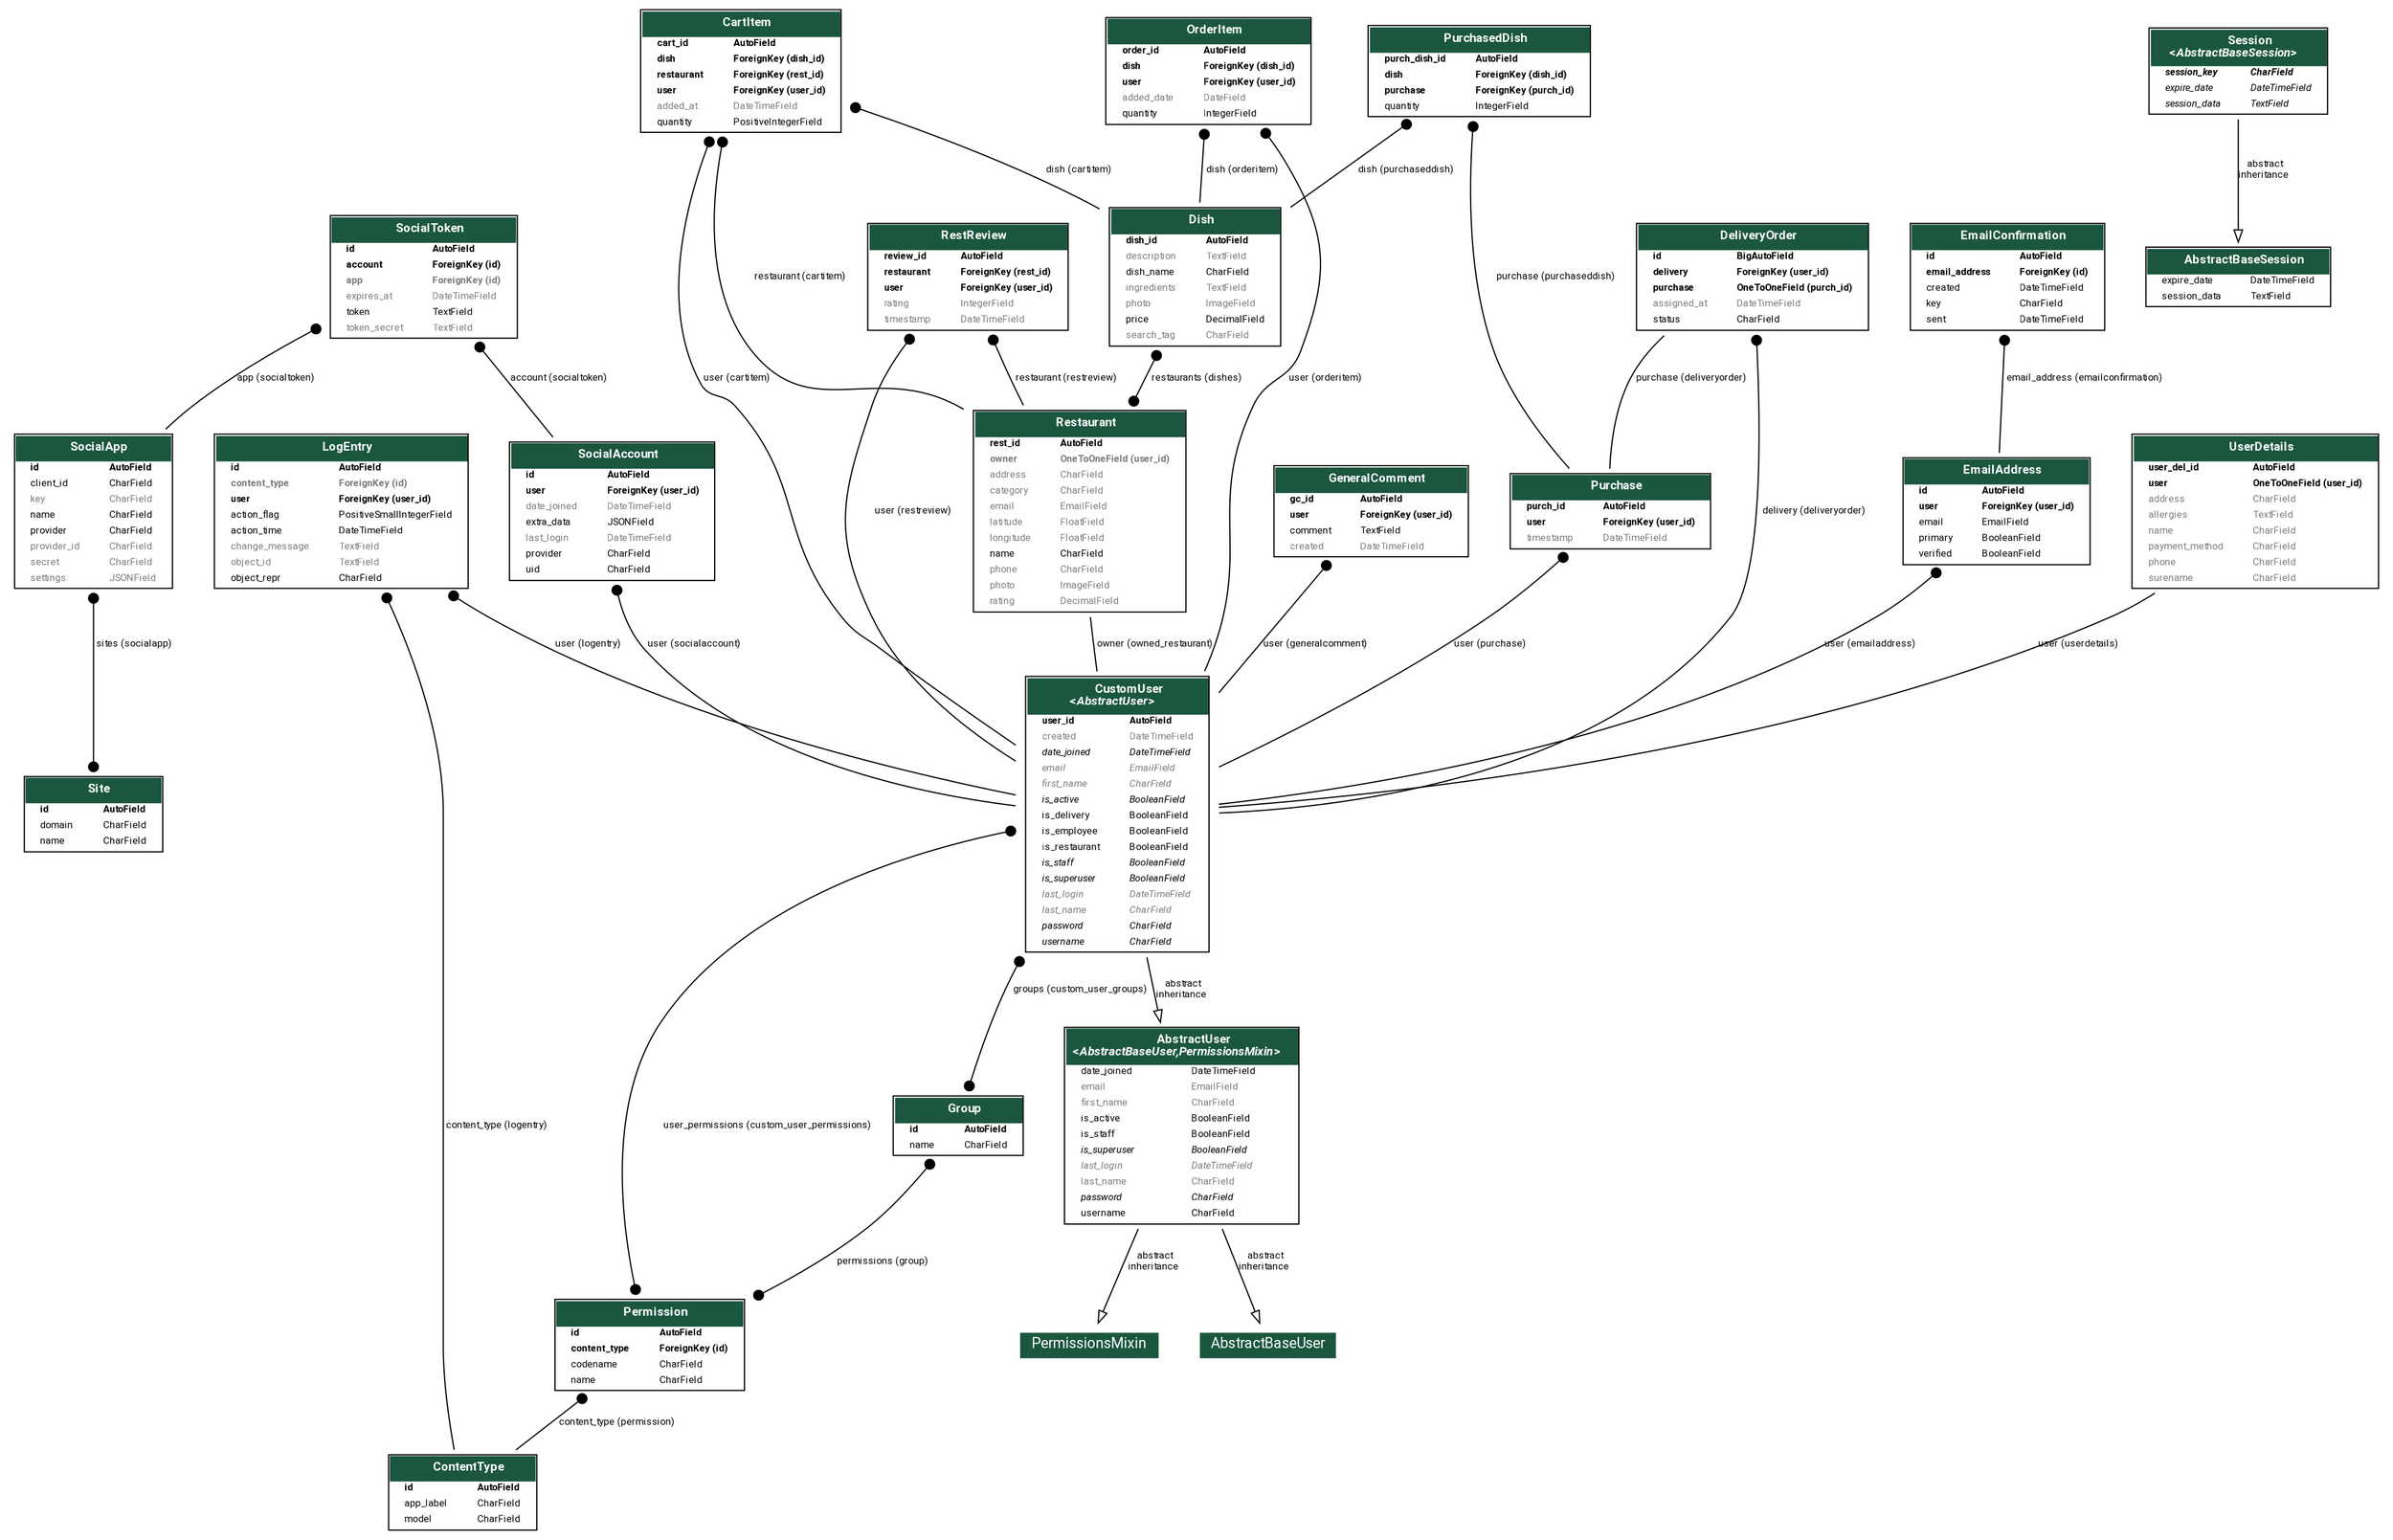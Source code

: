 digraph model_graph {
  // Dotfile by Django-Extensions graph_models
  // Created: 2025-04-13 02:21
  // Cli Options: -a -o final_erd.dot

  fontname = "Roboto"
  fontsize = 8
  splines  = true
  rankdir = "TB"

  node [
    fontname = "Roboto"
    fontsize = 8
    shape = "plaintext"
  ]

  edge [
    fontname = "Roboto"
    fontsize = 8
  ]

  // Labels


  allauth_account_models_EmailAddress [label=<
    <TABLE BGCOLOR="white" BORDER="1" CELLBORDER="0" CELLSPACING="0">
    <TR><TD COLSPAN="2" CELLPADDING="5" ALIGN="CENTER" BGCOLOR="#1b563f">
    <FONT FACE="Roboto" COLOR="white" POINT-SIZE="10"><B>
    EmailAddress
    </B></FONT></TD></TR>
  
  
    <TR><TD ALIGN="LEFT" BORDER="0">
    <FONT FACE="Roboto"><B>id</B></FONT>
    </TD><TD ALIGN="LEFT">
    <FONT FACE="Roboto"><B>AutoField</B></FONT>
    </TD></TR>
  
  
  
    <TR><TD ALIGN="LEFT" BORDER="0">
    <FONT FACE="Roboto"><B>user</B></FONT>
    </TD><TD ALIGN="LEFT">
    <FONT FACE="Roboto"><B>ForeignKey (user_id)</B></FONT>
    </TD></TR>
  
  
  
    <TR><TD ALIGN="LEFT" BORDER="0">
    <FONT FACE="Roboto">email</FONT>
    </TD><TD ALIGN="LEFT">
    <FONT FACE="Roboto">EmailField</FONT>
    </TD></TR>
  
  
  
    <TR><TD ALIGN="LEFT" BORDER="0">
    <FONT FACE="Roboto">primary</FONT>
    </TD><TD ALIGN="LEFT">
    <FONT FACE="Roboto">BooleanField</FONT>
    </TD></TR>
  
  
  
    <TR><TD ALIGN="LEFT" BORDER="0">
    <FONT FACE="Roboto">verified</FONT>
    </TD><TD ALIGN="LEFT">
    <FONT FACE="Roboto">BooleanField</FONT>
    </TD></TR>
  
  
    </TABLE>
    >]

  allauth_account_models_EmailConfirmation [label=<
    <TABLE BGCOLOR="white" BORDER="1" CELLBORDER="0" CELLSPACING="0">
    <TR><TD COLSPAN="2" CELLPADDING="5" ALIGN="CENTER" BGCOLOR="#1b563f">
    <FONT FACE="Roboto" COLOR="white" POINT-SIZE="10"><B>
    EmailConfirmation
    </B></FONT></TD></TR>
  
  
    <TR><TD ALIGN="LEFT" BORDER="0">
    <FONT FACE="Roboto"><B>id</B></FONT>
    </TD><TD ALIGN="LEFT">
    <FONT FACE="Roboto"><B>AutoField</B></FONT>
    </TD></TR>
  
  
  
    <TR><TD ALIGN="LEFT" BORDER="0">
    <FONT FACE="Roboto"><B>email_address</B></FONT>
    </TD><TD ALIGN="LEFT">
    <FONT FACE="Roboto"><B>ForeignKey (id)</B></FONT>
    </TD></TR>
  
  
  
    <TR><TD ALIGN="LEFT" BORDER="0">
    <FONT FACE="Roboto">created</FONT>
    </TD><TD ALIGN="LEFT">
    <FONT FACE="Roboto">DateTimeField</FONT>
    </TD></TR>
  
  
  
    <TR><TD ALIGN="LEFT" BORDER="0">
    <FONT FACE="Roboto">key</FONT>
    </TD><TD ALIGN="LEFT">
    <FONT FACE="Roboto">CharField</FONT>
    </TD></TR>
  
  
  
    <TR><TD ALIGN="LEFT" BORDER="0">
    <FONT FACE="Roboto">sent</FONT>
    </TD><TD ALIGN="LEFT">
    <FONT FACE="Roboto">DateTimeField</FONT>
    </TD></TR>
  
  
    </TABLE>
    >]




  allauth_socialaccount_models_SocialApp [label=<
    <TABLE BGCOLOR="white" BORDER="1" CELLBORDER="0" CELLSPACING="0">
    <TR><TD COLSPAN="2" CELLPADDING="5" ALIGN="CENTER" BGCOLOR="#1b563f">
    <FONT FACE="Roboto" COLOR="white" POINT-SIZE="10"><B>
    SocialApp
    </B></FONT></TD></TR>
  
  
    <TR><TD ALIGN="LEFT" BORDER="0">
    <FONT FACE="Roboto"><B>id</B></FONT>
    </TD><TD ALIGN="LEFT">
    <FONT FACE="Roboto"><B>AutoField</B></FONT>
    </TD></TR>
  
  
  
    <TR><TD ALIGN="LEFT" BORDER="0">
    <FONT FACE="Roboto">client_id</FONT>
    </TD><TD ALIGN="LEFT">
    <FONT FACE="Roboto">CharField</FONT>
    </TD></TR>
  
  
  
    <TR><TD ALIGN="LEFT" BORDER="0">
    <FONT COLOR="#7B7B7B" FACE="Roboto">key</FONT>
    </TD><TD ALIGN="LEFT">
    <FONT COLOR="#7B7B7B" FACE="Roboto">CharField</FONT>
    </TD></TR>
  
  
  
    <TR><TD ALIGN="LEFT" BORDER="0">
    <FONT FACE="Roboto">name</FONT>
    </TD><TD ALIGN="LEFT">
    <FONT FACE="Roboto">CharField</FONT>
    </TD></TR>
  
  
  
    <TR><TD ALIGN="LEFT" BORDER="0">
    <FONT FACE="Roboto">provider</FONT>
    </TD><TD ALIGN="LEFT">
    <FONT FACE="Roboto">CharField</FONT>
    </TD></TR>
  
  
  
    <TR><TD ALIGN="LEFT" BORDER="0">
    <FONT COLOR="#7B7B7B" FACE="Roboto">provider_id</FONT>
    </TD><TD ALIGN="LEFT">
    <FONT COLOR="#7B7B7B" FACE="Roboto">CharField</FONT>
    </TD></TR>
  
  
  
    <TR><TD ALIGN="LEFT" BORDER="0">
    <FONT COLOR="#7B7B7B" FACE="Roboto">secret</FONT>
    </TD><TD ALIGN="LEFT">
    <FONT COLOR="#7B7B7B" FACE="Roboto">CharField</FONT>
    </TD></TR>
  
  
  
    <TR><TD ALIGN="LEFT" BORDER="0">
    <FONT COLOR="#7B7B7B" FACE="Roboto">settings</FONT>
    </TD><TD ALIGN="LEFT">
    <FONT COLOR="#7B7B7B" FACE="Roboto">JSONField</FONT>
    </TD></TR>
  
  
    </TABLE>
    >]

  allauth_socialaccount_models_SocialAccount [label=<
    <TABLE BGCOLOR="white" BORDER="1" CELLBORDER="0" CELLSPACING="0">
    <TR><TD COLSPAN="2" CELLPADDING="5" ALIGN="CENTER" BGCOLOR="#1b563f">
    <FONT FACE="Roboto" COLOR="white" POINT-SIZE="10"><B>
    SocialAccount
    </B></FONT></TD></TR>
  
  
    <TR><TD ALIGN="LEFT" BORDER="0">
    <FONT FACE="Roboto"><B>id</B></FONT>
    </TD><TD ALIGN="LEFT">
    <FONT FACE="Roboto"><B>AutoField</B></FONT>
    </TD></TR>
  
  
  
    <TR><TD ALIGN="LEFT" BORDER="0">
    <FONT FACE="Roboto"><B>user</B></FONT>
    </TD><TD ALIGN="LEFT">
    <FONT FACE="Roboto"><B>ForeignKey (user_id)</B></FONT>
    </TD></TR>
  
  
  
    <TR><TD ALIGN="LEFT" BORDER="0">
    <FONT COLOR="#7B7B7B" FACE="Roboto">date_joined</FONT>
    </TD><TD ALIGN="LEFT">
    <FONT COLOR="#7B7B7B" FACE="Roboto">DateTimeField</FONT>
    </TD></TR>
  
  
  
    <TR><TD ALIGN="LEFT" BORDER="0">
    <FONT FACE="Roboto">extra_data</FONT>
    </TD><TD ALIGN="LEFT">
    <FONT FACE="Roboto">JSONField</FONT>
    </TD></TR>
  
  
  
    <TR><TD ALIGN="LEFT" BORDER="0">
    <FONT COLOR="#7B7B7B" FACE="Roboto">last_login</FONT>
    </TD><TD ALIGN="LEFT">
    <FONT COLOR="#7B7B7B" FACE="Roboto">DateTimeField</FONT>
    </TD></TR>
  
  
  
    <TR><TD ALIGN="LEFT" BORDER="0">
    <FONT FACE="Roboto">provider</FONT>
    </TD><TD ALIGN="LEFT">
    <FONT FACE="Roboto">CharField</FONT>
    </TD></TR>
  
  
  
    <TR><TD ALIGN="LEFT" BORDER="0">
    <FONT FACE="Roboto">uid</FONT>
    </TD><TD ALIGN="LEFT">
    <FONT FACE="Roboto">CharField</FONT>
    </TD></TR>
  
  
    </TABLE>
    >]

  allauth_socialaccount_models_SocialToken [label=<
    <TABLE BGCOLOR="white" BORDER="1" CELLBORDER="0" CELLSPACING="0">
    <TR><TD COLSPAN="2" CELLPADDING="5" ALIGN="CENTER" BGCOLOR="#1b563f">
    <FONT FACE="Roboto" COLOR="white" POINT-SIZE="10"><B>
    SocialToken
    </B></FONT></TD></TR>
  
  
    <TR><TD ALIGN="LEFT" BORDER="0">
    <FONT FACE="Roboto"><B>id</B></FONT>
    </TD><TD ALIGN="LEFT">
    <FONT FACE="Roboto"><B>AutoField</B></FONT>
    </TD></TR>
  
  
  
    <TR><TD ALIGN="LEFT" BORDER="0">
    <FONT FACE="Roboto"><B>account</B></FONT>
    </TD><TD ALIGN="LEFT">
    <FONT FACE="Roboto"><B>ForeignKey (id)</B></FONT>
    </TD></TR>
  
  
  
    <TR><TD ALIGN="LEFT" BORDER="0">
    <FONT COLOR="#7B7B7B" FACE="Roboto"><B>app</B></FONT>
    </TD><TD ALIGN="LEFT">
    <FONT COLOR="#7B7B7B" FACE="Roboto"><B>ForeignKey (id)</B></FONT>
    </TD></TR>
  
  
  
    <TR><TD ALIGN="LEFT" BORDER="0">
    <FONT COLOR="#7B7B7B" FACE="Roboto">expires_at</FONT>
    </TD><TD ALIGN="LEFT">
    <FONT COLOR="#7B7B7B" FACE="Roboto">DateTimeField</FONT>
    </TD></TR>
  
  
  
    <TR><TD ALIGN="LEFT" BORDER="0">
    <FONT FACE="Roboto">token</FONT>
    </TD><TD ALIGN="LEFT">
    <FONT FACE="Roboto">TextField</FONT>
    </TD></TR>
  
  
  
    <TR><TD ALIGN="LEFT" BORDER="0">
    <FONT COLOR="#7B7B7B" FACE="Roboto">token_secret</FONT>
    </TD><TD ALIGN="LEFT">
    <FONT COLOR="#7B7B7B" FACE="Roboto">TextField</FONT>
    </TD></TR>
  
  
    </TABLE>
    >]




  django_contrib_admin_models_LogEntry [label=<
    <TABLE BGCOLOR="white" BORDER="1" CELLBORDER="0" CELLSPACING="0">
    <TR><TD COLSPAN="2" CELLPADDING="5" ALIGN="CENTER" BGCOLOR="#1b563f">
    <FONT FACE="Roboto" COLOR="white" POINT-SIZE="10"><B>
    LogEntry
    </B></FONT></TD></TR>
  
  
    <TR><TD ALIGN="LEFT" BORDER="0">
    <FONT FACE="Roboto"><B>id</B></FONT>
    </TD><TD ALIGN="LEFT">
    <FONT FACE="Roboto"><B>AutoField</B></FONT>
    </TD></TR>
  
  
  
    <TR><TD ALIGN="LEFT" BORDER="0">
    <FONT COLOR="#7B7B7B" FACE="Roboto"><B>content_type</B></FONT>
    </TD><TD ALIGN="LEFT">
    <FONT COLOR="#7B7B7B" FACE="Roboto"><B>ForeignKey (id)</B></FONT>
    </TD></TR>
  
  
  
    <TR><TD ALIGN="LEFT" BORDER="0">
    <FONT FACE="Roboto"><B>user</B></FONT>
    </TD><TD ALIGN="LEFT">
    <FONT FACE="Roboto"><B>ForeignKey (user_id)</B></FONT>
    </TD></TR>
  
  
  
    <TR><TD ALIGN="LEFT" BORDER="0">
    <FONT FACE="Roboto">action_flag</FONT>
    </TD><TD ALIGN="LEFT">
    <FONT FACE="Roboto">PositiveSmallIntegerField</FONT>
    </TD></TR>
  
  
  
    <TR><TD ALIGN="LEFT" BORDER="0">
    <FONT FACE="Roboto">action_time</FONT>
    </TD><TD ALIGN="LEFT">
    <FONT FACE="Roboto">DateTimeField</FONT>
    </TD></TR>
  
  
  
    <TR><TD ALIGN="LEFT" BORDER="0">
    <FONT COLOR="#7B7B7B" FACE="Roboto">change_message</FONT>
    </TD><TD ALIGN="LEFT">
    <FONT COLOR="#7B7B7B" FACE="Roboto">TextField</FONT>
    </TD></TR>
  
  
  
    <TR><TD ALIGN="LEFT" BORDER="0">
    <FONT COLOR="#7B7B7B" FACE="Roboto">object_id</FONT>
    </TD><TD ALIGN="LEFT">
    <FONT COLOR="#7B7B7B" FACE="Roboto">TextField</FONT>
    </TD></TR>
  
  
  
    <TR><TD ALIGN="LEFT" BORDER="0">
    <FONT FACE="Roboto">object_repr</FONT>
    </TD><TD ALIGN="LEFT">
    <FONT FACE="Roboto">CharField</FONT>
    </TD></TR>
  
  
    </TABLE>
    >]




  django_contrib_auth_models_Permission [label=<
    <TABLE BGCOLOR="white" BORDER="1" CELLBORDER="0" CELLSPACING="0">
    <TR><TD COLSPAN="2" CELLPADDING="5" ALIGN="CENTER" BGCOLOR="#1b563f">
    <FONT FACE="Roboto" COLOR="white" POINT-SIZE="10"><B>
    Permission
    </B></FONT></TD></TR>
  
  
    <TR><TD ALIGN="LEFT" BORDER="0">
    <FONT FACE="Roboto"><B>id</B></FONT>
    </TD><TD ALIGN="LEFT">
    <FONT FACE="Roboto"><B>AutoField</B></FONT>
    </TD></TR>
  
  
  
    <TR><TD ALIGN="LEFT" BORDER="0">
    <FONT FACE="Roboto"><B>content_type</B></FONT>
    </TD><TD ALIGN="LEFT">
    <FONT FACE="Roboto"><B>ForeignKey (id)</B></FONT>
    </TD></TR>
  
  
  
    <TR><TD ALIGN="LEFT" BORDER="0">
    <FONT FACE="Roboto">codename</FONT>
    </TD><TD ALIGN="LEFT">
    <FONT FACE="Roboto">CharField</FONT>
    </TD></TR>
  
  
  
    <TR><TD ALIGN="LEFT" BORDER="0">
    <FONT FACE="Roboto">name</FONT>
    </TD><TD ALIGN="LEFT">
    <FONT FACE="Roboto">CharField</FONT>
    </TD></TR>
  
  
    </TABLE>
    >]

  django_contrib_auth_models_Group [label=<
    <TABLE BGCOLOR="white" BORDER="1" CELLBORDER="0" CELLSPACING="0">
    <TR><TD COLSPAN="2" CELLPADDING="5" ALIGN="CENTER" BGCOLOR="#1b563f">
    <FONT FACE="Roboto" COLOR="white" POINT-SIZE="10"><B>
    Group
    </B></FONT></TD></TR>
  
  
    <TR><TD ALIGN="LEFT" BORDER="0">
    <FONT FACE="Roboto"><B>id</B></FONT>
    </TD><TD ALIGN="LEFT">
    <FONT FACE="Roboto"><B>AutoField</B></FONT>
    </TD></TR>
  
  
  
    <TR><TD ALIGN="LEFT" BORDER="0">
    <FONT FACE="Roboto">name</FONT>
    </TD><TD ALIGN="LEFT">
    <FONT FACE="Roboto">CharField</FONT>
    </TD></TR>
  
  
    </TABLE>
    >]




  django_contrib_contenttypes_models_ContentType [label=<
    <TABLE BGCOLOR="white" BORDER="1" CELLBORDER="0" CELLSPACING="0">
    <TR><TD COLSPAN="2" CELLPADDING="5" ALIGN="CENTER" BGCOLOR="#1b563f">
    <FONT FACE="Roboto" COLOR="white" POINT-SIZE="10"><B>
    ContentType
    </B></FONT></TD></TR>
  
  
    <TR><TD ALIGN="LEFT" BORDER="0">
    <FONT FACE="Roboto"><B>id</B></FONT>
    </TD><TD ALIGN="LEFT">
    <FONT FACE="Roboto"><B>AutoField</B></FONT>
    </TD></TR>
  
  
  
    <TR><TD ALIGN="LEFT" BORDER="0">
    <FONT FACE="Roboto">app_label</FONT>
    </TD><TD ALIGN="LEFT">
    <FONT FACE="Roboto">CharField</FONT>
    </TD></TR>
  
  
  
    <TR><TD ALIGN="LEFT" BORDER="0">
    <FONT FACE="Roboto">model</FONT>
    </TD><TD ALIGN="LEFT">
    <FONT FACE="Roboto">CharField</FONT>
    </TD></TR>
  
  
    </TABLE>
    >]




  django_contrib_sessions_base_session_AbstractBaseSession [label=<
    <TABLE BGCOLOR="white" BORDER="1" CELLBORDER="0" CELLSPACING="0">
    <TR><TD COLSPAN="2" CELLPADDING="5" ALIGN="CENTER" BGCOLOR="#1b563f">
    <FONT FACE="Roboto" COLOR="white" POINT-SIZE="10"><B>
    AbstractBaseSession
    </B></FONT></TD></TR>
  
  
    <TR><TD ALIGN="LEFT" BORDER="0">
    <FONT FACE="Roboto">expire_date</FONT>
    </TD><TD ALIGN="LEFT">
    <FONT FACE="Roboto">DateTimeField</FONT>
    </TD></TR>
  
  
  
    <TR><TD ALIGN="LEFT" BORDER="0">
    <FONT FACE="Roboto">session_data</FONT>
    </TD><TD ALIGN="LEFT">
    <FONT FACE="Roboto">TextField</FONT>
    </TD></TR>
  
  
    </TABLE>
    >]

  django_contrib_sessions_models_Session [label=<
    <TABLE BGCOLOR="white" BORDER="1" CELLBORDER="0" CELLSPACING="0">
    <TR><TD COLSPAN="2" CELLPADDING="5" ALIGN="CENTER" BGCOLOR="#1b563f">
    <FONT FACE="Roboto" COLOR="white" POINT-SIZE="10"><B>
    Session<BR/>&lt;<FONT FACE="Roboto"><I>AbstractBaseSession</I></FONT>&gt;
    </B></FONT></TD></TR>
  
  
    <TR><TD ALIGN="LEFT" BORDER="0">
    <FONT FACE="Roboto"><I><B>session_key</B></I></FONT>
    </TD><TD ALIGN="LEFT">
    <FONT FACE="Roboto"><I><B>CharField</B></I></FONT>
    </TD></TR>
  
  
  
    <TR><TD ALIGN="LEFT" BORDER="0">
    <FONT FACE="Roboto"><I>expire_date</I></FONT>
    </TD><TD ALIGN="LEFT">
    <FONT FACE="Roboto"><I>DateTimeField</I></FONT>
    </TD></TR>
  
  
  
    <TR><TD ALIGN="LEFT" BORDER="0">
    <FONT FACE="Roboto"><I>session_data</I></FONT>
    </TD><TD ALIGN="LEFT">
    <FONT FACE="Roboto"><I>TextField</I></FONT>
    </TD></TR>
  
  
    </TABLE>
    >]




  django_contrib_sites_models_Site [label=<
    <TABLE BGCOLOR="white" BORDER="1" CELLBORDER="0" CELLSPACING="0">
    <TR><TD COLSPAN="2" CELLPADDING="5" ALIGN="CENTER" BGCOLOR="#1b563f">
    <FONT FACE="Roboto" COLOR="white" POINT-SIZE="10"><B>
    Site
    </B></FONT></TD></TR>
  
  
    <TR><TD ALIGN="LEFT" BORDER="0">
    <FONT FACE="Roboto"><B>id</B></FONT>
    </TD><TD ALIGN="LEFT">
    <FONT FACE="Roboto"><B>AutoField</B></FONT>
    </TD></TR>
  
  
  
    <TR><TD ALIGN="LEFT" BORDER="0">
    <FONT FACE="Roboto">domain</FONT>
    </TD><TD ALIGN="LEFT">
    <FONT FACE="Roboto">CharField</FONT>
    </TD></TR>
  
  
  
    <TR><TD ALIGN="LEFT" BORDER="0">
    <FONT FACE="Roboto">name</FONT>
    </TD><TD ALIGN="LEFT">
    <FONT FACE="Roboto">CharField</FONT>
    </TD></TR>
  
  
    </TABLE>
    >]




  django_contrib_auth_models_AbstractUser [label=<
    <TABLE BGCOLOR="white" BORDER="1" CELLBORDER="0" CELLSPACING="0">
    <TR><TD COLSPAN="2" CELLPADDING="5" ALIGN="CENTER" BGCOLOR="#1b563f">
    <FONT FACE="Roboto" COLOR="white" POINT-SIZE="10"><B>
    AbstractUser<BR/>&lt;<FONT FACE="Roboto"><I>AbstractBaseUser,PermissionsMixin</I></FONT>&gt;
    </B></FONT></TD></TR>
  
  
    <TR><TD ALIGN="LEFT" BORDER="0">
    <FONT FACE="Roboto">date_joined</FONT>
    </TD><TD ALIGN="LEFT">
    <FONT FACE="Roboto">DateTimeField</FONT>
    </TD></TR>
  
  
  
    <TR><TD ALIGN="LEFT" BORDER="0">
    <FONT COLOR="#7B7B7B" FACE="Roboto">email</FONT>
    </TD><TD ALIGN="LEFT">
    <FONT COLOR="#7B7B7B" FACE="Roboto">EmailField</FONT>
    </TD></TR>
  
  
  
    <TR><TD ALIGN="LEFT" BORDER="0">
    <FONT COLOR="#7B7B7B" FACE="Roboto">first_name</FONT>
    </TD><TD ALIGN="LEFT">
    <FONT COLOR="#7B7B7B" FACE="Roboto">CharField</FONT>
    </TD></TR>
  
  
  
    <TR><TD ALIGN="LEFT" BORDER="0">
    <FONT FACE="Roboto">is_active</FONT>
    </TD><TD ALIGN="LEFT">
    <FONT FACE="Roboto">BooleanField</FONT>
    </TD></TR>
  
  
  
    <TR><TD ALIGN="LEFT" BORDER="0">
    <FONT FACE="Roboto">is_staff</FONT>
    </TD><TD ALIGN="LEFT">
    <FONT FACE="Roboto">BooleanField</FONT>
    </TD></TR>
  
  
  
    <TR><TD ALIGN="LEFT" BORDER="0">
    <FONT FACE="Roboto"><I>is_superuser</I></FONT>
    </TD><TD ALIGN="LEFT">
    <FONT FACE="Roboto"><I>BooleanField</I></FONT>
    </TD></TR>
  
  
  
    <TR><TD ALIGN="LEFT" BORDER="0">
    <FONT COLOR="#7B7B7B" FACE="Roboto"><I>last_login</I></FONT>
    </TD><TD ALIGN="LEFT">
    <FONT COLOR="#7B7B7B" FACE="Roboto"><I>DateTimeField</I></FONT>
    </TD></TR>
  
  
  
    <TR><TD ALIGN="LEFT" BORDER="0">
    <FONT COLOR="#7B7B7B" FACE="Roboto">last_name</FONT>
    </TD><TD ALIGN="LEFT">
    <FONT COLOR="#7B7B7B" FACE="Roboto">CharField</FONT>
    </TD></TR>
  
  
  
    <TR><TD ALIGN="LEFT" BORDER="0">
    <FONT FACE="Roboto"><I>password</I></FONT>
    </TD><TD ALIGN="LEFT">
    <FONT FACE="Roboto"><I>CharField</I></FONT>
    </TD></TR>
  
  
  
    <TR><TD ALIGN="LEFT" BORDER="0">
    <FONT FACE="Roboto">username</FONT>
    </TD><TD ALIGN="LEFT">
    <FONT FACE="Roboto">CharField</FONT>
    </TD></TR>
  
  
    </TABLE>
    >]

  platform_db_models_CustomUser [label=<
    <TABLE BGCOLOR="white" BORDER="1" CELLBORDER="0" CELLSPACING="0">
    <TR><TD COLSPAN="2" CELLPADDING="5" ALIGN="CENTER" BGCOLOR="#1b563f">
    <FONT FACE="Roboto" COLOR="white" POINT-SIZE="10"><B>
    CustomUser<BR/>&lt;<FONT FACE="Roboto"><I>AbstractUser</I></FONT>&gt;
    </B></FONT></TD></TR>
  
  
    <TR><TD ALIGN="LEFT" BORDER="0">
    <FONT FACE="Roboto"><B>user_id</B></FONT>
    </TD><TD ALIGN="LEFT">
    <FONT FACE="Roboto"><B>AutoField</B></FONT>
    </TD></TR>
  
  
  
    <TR><TD ALIGN="LEFT" BORDER="0">
    <FONT COLOR="#7B7B7B" FACE="Roboto">created</FONT>
    </TD><TD ALIGN="LEFT">
    <FONT COLOR="#7B7B7B" FACE="Roboto">DateTimeField</FONT>
    </TD></TR>
  
  
  
    <TR><TD ALIGN="LEFT" BORDER="0">
    <FONT FACE="Roboto"><I>date_joined</I></FONT>
    </TD><TD ALIGN="LEFT">
    <FONT FACE="Roboto"><I>DateTimeField</I></FONT>
    </TD></TR>
  
  
  
    <TR><TD ALIGN="LEFT" BORDER="0">
    <FONT COLOR="#7B7B7B" FACE="Roboto"><I>email</I></FONT>
    </TD><TD ALIGN="LEFT">
    <FONT COLOR="#7B7B7B" FACE="Roboto"><I>EmailField</I></FONT>
    </TD></TR>
  
  
  
    <TR><TD ALIGN="LEFT" BORDER="0">
    <FONT COLOR="#7B7B7B" FACE="Roboto"><I>first_name</I></FONT>
    </TD><TD ALIGN="LEFT">
    <FONT COLOR="#7B7B7B" FACE="Roboto"><I>CharField</I></FONT>
    </TD></TR>
  
  
  
    <TR><TD ALIGN="LEFT" BORDER="0">
    <FONT FACE="Roboto"><I>is_active</I></FONT>
    </TD><TD ALIGN="LEFT">
    <FONT FACE="Roboto"><I>BooleanField</I></FONT>
    </TD></TR>
  
  
  
    <TR><TD ALIGN="LEFT" BORDER="0">
    <FONT FACE="Roboto">is_delivery</FONT>
    </TD><TD ALIGN="LEFT">
    <FONT FACE="Roboto">BooleanField</FONT>
    </TD></TR>
  
  
  
    <TR><TD ALIGN="LEFT" BORDER="0">
    <FONT FACE="Roboto">is_employee</FONT>
    </TD><TD ALIGN="LEFT">
    <FONT FACE="Roboto">BooleanField</FONT>
    </TD></TR>
  
  
  
    <TR><TD ALIGN="LEFT" BORDER="0">
    <FONT FACE="Roboto">is_restaurant</FONT>
    </TD><TD ALIGN="LEFT">
    <FONT FACE="Roboto">BooleanField</FONT>
    </TD></TR>
  
  
  
    <TR><TD ALIGN="LEFT" BORDER="0">
    <FONT FACE="Roboto"><I>is_staff</I></FONT>
    </TD><TD ALIGN="LEFT">
    <FONT FACE="Roboto"><I>BooleanField</I></FONT>
    </TD></TR>
  
  
  
    <TR><TD ALIGN="LEFT" BORDER="0">
    <FONT FACE="Roboto"><I>is_superuser</I></FONT>
    </TD><TD ALIGN="LEFT">
    <FONT FACE="Roboto"><I>BooleanField</I></FONT>
    </TD></TR>
  
  
  
    <TR><TD ALIGN="LEFT" BORDER="0">
    <FONT COLOR="#7B7B7B" FACE="Roboto"><I>last_login</I></FONT>
    </TD><TD ALIGN="LEFT">
    <FONT COLOR="#7B7B7B" FACE="Roboto"><I>DateTimeField</I></FONT>
    </TD></TR>
  
  
  
    <TR><TD ALIGN="LEFT" BORDER="0">
    <FONT COLOR="#7B7B7B" FACE="Roboto"><I>last_name</I></FONT>
    </TD><TD ALIGN="LEFT">
    <FONT COLOR="#7B7B7B" FACE="Roboto"><I>CharField</I></FONT>
    </TD></TR>
  
  
  
    <TR><TD ALIGN="LEFT" BORDER="0">
    <FONT FACE="Roboto"><I>password</I></FONT>
    </TD><TD ALIGN="LEFT">
    <FONT FACE="Roboto"><I>CharField</I></FONT>
    </TD></TR>
  
  
  
    <TR><TD ALIGN="LEFT" BORDER="0">
    <FONT FACE="Roboto"><I>username</I></FONT>
    </TD><TD ALIGN="LEFT">
    <FONT FACE="Roboto"><I>CharField</I></FONT>
    </TD></TR>
  
  
    </TABLE>
    >]

  platform_db_models_UserDetails [label=<
    <TABLE BGCOLOR="white" BORDER="1" CELLBORDER="0" CELLSPACING="0">
    <TR><TD COLSPAN="2" CELLPADDING="5" ALIGN="CENTER" BGCOLOR="#1b563f">
    <FONT FACE="Roboto" COLOR="white" POINT-SIZE="10"><B>
    UserDetails
    </B></FONT></TD></TR>
  
  
    <TR><TD ALIGN="LEFT" BORDER="0">
    <FONT FACE="Roboto"><B>user_del_id</B></FONT>
    </TD><TD ALIGN="LEFT">
    <FONT FACE="Roboto"><B>AutoField</B></FONT>
    </TD></TR>
  
  
  
    <TR><TD ALIGN="LEFT" BORDER="0">
    <FONT FACE="Roboto"><B>user</B></FONT>
    </TD><TD ALIGN="LEFT">
    <FONT FACE="Roboto"><B>OneToOneField (user_id)</B></FONT>
    </TD></TR>
  
  
  
    <TR><TD ALIGN="LEFT" BORDER="0">
    <FONT COLOR="#7B7B7B" FACE="Roboto">address</FONT>
    </TD><TD ALIGN="LEFT">
    <FONT COLOR="#7B7B7B" FACE="Roboto">CharField</FONT>
    </TD></TR>
  
  
  
    <TR><TD ALIGN="LEFT" BORDER="0">
    <FONT COLOR="#7B7B7B" FACE="Roboto">allergies</FONT>
    </TD><TD ALIGN="LEFT">
    <FONT COLOR="#7B7B7B" FACE="Roboto">TextField</FONT>
    </TD></TR>
  
  
  
    <TR><TD ALIGN="LEFT" BORDER="0">
    <FONT COLOR="#7B7B7B" FACE="Roboto">name</FONT>
    </TD><TD ALIGN="LEFT">
    <FONT COLOR="#7B7B7B" FACE="Roboto">CharField</FONT>
    </TD></TR>
  
  
  
    <TR><TD ALIGN="LEFT" BORDER="0">
    <FONT COLOR="#7B7B7B" FACE="Roboto">payment_method</FONT>
    </TD><TD ALIGN="LEFT">
    <FONT COLOR="#7B7B7B" FACE="Roboto">CharField</FONT>
    </TD></TR>
  
  
  
    <TR><TD ALIGN="LEFT" BORDER="0">
    <FONT COLOR="#7B7B7B" FACE="Roboto">phone</FONT>
    </TD><TD ALIGN="LEFT">
    <FONT COLOR="#7B7B7B" FACE="Roboto">CharField</FONT>
    </TD></TR>
  
  
  
    <TR><TD ALIGN="LEFT" BORDER="0">
    <FONT COLOR="#7B7B7B" FACE="Roboto">surename</FONT>
    </TD><TD ALIGN="LEFT">
    <FONT COLOR="#7B7B7B" FACE="Roboto">CharField</FONT>
    </TD></TR>
  
  
    </TABLE>
    >]

  platform_db_models_Restaurant [label=<
    <TABLE BGCOLOR="white" BORDER="1" CELLBORDER="0" CELLSPACING="0">
    <TR><TD COLSPAN="2" CELLPADDING="5" ALIGN="CENTER" BGCOLOR="#1b563f">
    <FONT FACE="Roboto" COLOR="white" POINT-SIZE="10"><B>
    Restaurant
    </B></FONT></TD></TR>
  
  
    <TR><TD ALIGN="LEFT" BORDER="0">
    <FONT FACE="Roboto"><B>rest_id</B></FONT>
    </TD><TD ALIGN="LEFT">
    <FONT FACE="Roboto"><B>AutoField</B></FONT>
    </TD></TR>
  
  
  
    <TR><TD ALIGN="LEFT" BORDER="0">
    <FONT COLOR="#7B7B7B" FACE="Roboto"><B>owner</B></FONT>
    </TD><TD ALIGN="LEFT">
    <FONT COLOR="#7B7B7B" FACE="Roboto"><B>OneToOneField (user_id)</B></FONT>
    </TD></TR>
  
  
  
    <TR><TD ALIGN="LEFT" BORDER="0">
    <FONT COLOR="#7B7B7B" FACE="Roboto">address</FONT>
    </TD><TD ALIGN="LEFT">
    <FONT COLOR="#7B7B7B" FACE="Roboto">CharField</FONT>
    </TD></TR>
  
  
  
    <TR><TD ALIGN="LEFT" BORDER="0">
    <FONT COLOR="#7B7B7B" FACE="Roboto">category</FONT>
    </TD><TD ALIGN="LEFT">
    <FONT COLOR="#7B7B7B" FACE="Roboto">CharField</FONT>
    </TD></TR>
  
  
  
    <TR><TD ALIGN="LEFT" BORDER="0">
    <FONT COLOR="#7B7B7B" FACE="Roboto">email</FONT>
    </TD><TD ALIGN="LEFT">
    <FONT COLOR="#7B7B7B" FACE="Roboto">EmailField</FONT>
    </TD></TR>
  
  
  
    <TR><TD ALIGN="LEFT" BORDER="0">
    <FONT COLOR="#7B7B7B" FACE="Roboto">latitude</FONT>
    </TD><TD ALIGN="LEFT">
    <FONT COLOR="#7B7B7B" FACE="Roboto">FloatField</FONT>
    </TD></TR>
  
  
  
    <TR><TD ALIGN="LEFT" BORDER="0">
    <FONT COLOR="#7B7B7B" FACE="Roboto">longitude</FONT>
    </TD><TD ALIGN="LEFT">
    <FONT COLOR="#7B7B7B" FACE="Roboto">FloatField</FONT>
    </TD></TR>
  
  
  
    <TR><TD ALIGN="LEFT" BORDER="0">
    <FONT FACE="Roboto">name</FONT>
    </TD><TD ALIGN="LEFT">
    <FONT FACE="Roboto">CharField</FONT>
    </TD></TR>
  
  
  
    <TR><TD ALIGN="LEFT" BORDER="0">
    <FONT COLOR="#7B7B7B" FACE="Roboto">phone</FONT>
    </TD><TD ALIGN="LEFT">
    <FONT COLOR="#7B7B7B" FACE="Roboto">CharField</FONT>
    </TD></TR>
  
  
  
    <TR><TD ALIGN="LEFT" BORDER="0">
    <FONT COLOR="#7B7B7B" FACE="Roboto">photo</FONT>
    </TD><TD ALIGN="LEFT">
    <FONT COLOR="#7B7B7B" FACE="Roboto">ImageField</FONT>
    </TD></TR>
  
  
  
    <TR><TD ALIGN="LEFT" BORDER="0">
    <FONT COLOR="#7B7B7B" FACE="Roboto">rating</FONT>
    </TD><TD ALIGN="LEFT">
    <FONT COLOR="#7B7B7B" FACE="Roboto">DecimalField</FONT>
    </TD></TR>
  
  
    </TABLE>
    >]

  platform_db_models_Dish [label=<
    <TABLE BGCOLOR="white" BORDER="1" CELLBORDER="0" CELLSPACING="0">
    <TR><TD COLSPAN="2" CELLPADDING="5" ALIGN="CENTER" BGCOLOR="#1b563f">
    <FONT FACE="Roboto" COLOR="white" POINT-SIZE="10"><B>
    Dish
    </B></FONT></TD></TR>
  
  
    <TR><TD ALIGN="LEFT" BORDER="0">
    <FONT FACE="Roboto"><B>dish_id</B></FONT>
    </TD><TD ALIGN="LEFT">
    <FONT FACE="Roboto"><B>AutoField</B></FONT>
    </TD></TR>
  
  
  
    <TR><TD ALIGN="LEFT" BORDER="0">
    <FONT COLOR="#7B7B7B" FACE="Roboto">description</FONT>
    </TD><TD ALIGN="LEFT">
    <FONT COLOR="#7B7B7B" FACE="Roboto">TextField</FONT>
    </TD></TR>
  
  
  
    <TR><TD ALIGN="LEFT" BORDER="0">
    <FONT FACE="Roboto">dish_name</FONT>
    </TD><TD ALIGN="LEFT">
    <FONT FACE="Roboto">CharField</FONT>
    </TD></TR>
  
  
  
    <TR><TD ALIGN="LEFT" BORDER="0">
    <FONT COLOR="#7B7B7B" FACE="Roboto">ingredients</FONT>
    </TD><TD ALIGN="LEFT">
    <FONT COLOR="#7B7B7B" FACE="Roboto">TextField</FONT>
    </TD></TR>
  
  
  
    <TR><TD ALIGN="LEFT" BORDER="0">
    <FONT COLOR="#7B7B7B" FACE="Roboto">photo</FONT>
    </TD><TD ALIGN="LEFT">
    <FONT COLOR="#7B7B7B" FACE="Roboto">ImageField</FONT>
    </TD></TR>
  
  
  
    <TR><TD ALIGN="LEFT" BORDER="0">
    <FONT FACE="Roboto">price</FONT>
    </TD><TD ALIGN="LEFT">
    <FONT FACE="Roboto">DecimalField</FONT>
    </TD></TR>
  
  
  
    <TR><TD ALIGN="LEFT" BORDER="0">
    <FONT COLOR="#7B7B7B" FACE="Roboto">search_tag</FONT>
    </TD><TD ALIGN="LEFT">
    <FONT COLOR="#7B7B7B" FACE="Roboto">CharField</FONT>
    </TD></TR>
  
  
    </TABLE>
    >]

  platform_db_models_CartItem [label=<
    <TABLE BGCOLOR="white" BORDER="1" CELLBORDER="0" CELLSPACING="0">
    <TR><TD COLSPAN="2" CELLPADDING="5" ALIGN="CENTER" BGCOLOR="#1b563f">
    <FONT FACE="Roboto" COLOR="white" POINT-SIZE="10"><B>
    CartItem
    </B></FONT></TD></TR>
  
  
    <TR><TD ALIGN="LEFT" BORDER="0">
    <FONT FACE="Roboto"><B>cart_id</B></FONT>
    </TD><TD ALIGN="LEFT">
    <FONT FACE="Roboto"><B>AutoField</B></FONT>
    </TD></TR>
  
  
  
    <TR><TD ALIGN="LEFT" BORDER="0">
    <FONT FACE="Roboto"><B>dish</B></FONT>
    </TD><TD ALIGN="LEFT">
    <FONT FACE="Roboto"><B>ForeignKey (dish_id)</B></FONT>
    </TD></TR>
  
  
  
    <TR><TD ALIGN="LEFT" BORDER="0">
    <FONT FACE="Roboto"><B>restaurant</B></FONT>
    </TD><TD ALIGN="LEFT">
    <FONT FACE="Roboto"><B>ForeignKey (rest_id)</B></FONT>
    </TD></TR>
  
  
  
    <TR><TD ALIGN="LEFT" BORDER="0">
    <FONT FACE="Roboto"><B>user</B></FONT>
    </TD><TD ALIGN="LEFT">
    <FONT FACE="Roboto"><B>ForeignKey (user_id)</B></FONT>
    </TD></TR>
  
  
  
    <TR><TD ALIGN="LEFT" BORDER="0">
    <FONT COLOR="#7B7B7B" FACE="Roboto">added_at</FONT>
    </TD><TD ALIGN="LEFT">
    <FONT COLOR="#7B7B7B" FACE="Roboto">DateTimeField</FONT>
    </TD></TR>
  
  
  
    <TR><TD ALIGN="LEFT" BORDER="0">
    <FONT FACE="Roboto">quantity</FONT>
    </TD><TD ALIGN="LEFT">
    <FONT FACE="Roboto">PositiveIntegerField</FONT>
    </TD></TR>
  
  
    </TABLE>
    >]

  platform_db_models_RestReview [label=<
    <TABLE BGCOLOR="white" BORDER="1" CELLBORDER="0" CELLSPACING="0">
    <TR><TD COLSPAN="2" CELLPADDING="5" ALIGN="CENTER" BGCOLOR="#1b563f">
    <FONT FACE="Roboto" COLOR="white" POINT-SIZE="10"><B>
    RestReview
    </B></FONT></TD></TR>
  
  
    <TR><TD ALIGN="LEFT" BORDER="0">
    <FONT FACE="Roboto"><B>review_id</B></FONT>
    </TD><TD ALIGN="LEFT">
    <FONT FACE="Roboto"><B>AutoField</B></FONT>
    </TD></TR>
  
  
  
    <TR><TD ALIGN="LEFT" BORDER="0">
    <FONT FACE="Roboto"><B>restaurant</B></FONT>
    </TD><TD ALIGN="LEFT">
    <FONT FACE="Roboto"><B>ForeignKey (rest_id)</B></FONT>
    </TD></TR>
  
  
  
    <TR><TD ALIGN="LEFT" BORDER="0">
    <FONT FACE="Roboto"><B>user</B></FONT>
    </TD><TD ALIGN="LEFT">
    <FONT FACE="Roboto"><B>ForeignKey (user_id)</B></FONT>
    </TD></TR>
  
  
  
    <TR><TD ALIGN="LEFT" BORDER="0">
    <FONT COLOR="#7B7B7B" FACE="Roboto">rating</FONT>
    </TD><TD ALIGN="LEFT">
    <FONT COLOR="#7B7B7B" FACE="Roboto">IntegerField</FONT>
    </TD></TR>
  
  
  
    <TR><TD ALIGN="LEFT" BORDER="0">
    <FONT COLOR="#7B7B7B" FACE="Roboto">timestamp</FONT>
    </TD><TD ALIGN="LEFT">
    <FONT COLOR="#7B7B7B" FACE="Roboto">DateTimeField</FONT>
    </TD></TR>
  
  
    </TABLE>
    >]

  platform_db_models_OrderItem [label=<
    <TABLE BGCOLOR="white" BORDER="1" CELLBORDER="0" CELLSPACING="0">
    <TR><TD COLSPAN="2" CELLPADDING="5" ALIGN="CENTER" BGCOLOR="#1b563f">
    <FONT FACE="Roboto" COLOR="white" POINT-SIZE="10"><B>
    OrderItem
    </B></FONT></TD></TR>
  
  
    <TR><TD ALIGN="LEFT" BORDER="0">
    <FONT FACE="Roboto"><B>order_id</B></FONT>
    </TD><TD ALIGN="LEFT">
    <FONT FACE="Roboto"><B>AutoField</B></FONT>
    </TD></TR>
  
  
  
    <TR><TD ALIGN="LEFT" BORDER="0">
    <FONT FACE="Roboto"><B>dish</B></FONT>
    </TD><TD ALIGN="LEFT">
    <FONT FACE="Roboto"><B>ForeignKey (dish_id)</B></FONT>
    </TD></TR>
  
  
  
    <TR><TD ALIGN="LEFT" BORDER="0">
    <FONT FACE="Roboto"><B>user</B></FONT>
    </TD><TD ALIGN="LEFT">
    <FONT FACE="Roboto"><B>ForeignKey (user_id)</B></FONT>
    </TD></TR>
  
  
  
    <TR><TD ALIGN="LEFT" BORDER="0">
    <FONT COLOR="#7B7B7B" FACE="Roboto">added_date</FONT>
    </TD><TD ALIGN="LEFT">
    <FONT COLOR="#7B7B7B" FACE="Roboto">DateField</FONT>
    </TD></TR>
  
  
  
    <TR><TD ALIGN="LEFT" BORDER="0">
    <FONT FACE="Roboto">quantity</FONT>
    </TD><TD ALIGN="LEFT">
    <FONT FACE="Roboto">IntegerField</FONT>
    </TD></TR>
  
  
    </TABLE>
    >]

  platform_db_models_Purchase [label=<
    <TABLE BGCOLOR="white" BORDER="1" CELLBORDER="0" CELLSPACING="0">
    <TR><TD COLSPAN="2" CELLPADDING="5" ALIGN="CENTER" BGCOLOR="#1b563f">
    <FONT FACE="Roboto" COLOR="white" POINT-SIZE="10"><B>
    Purchase
    </B></FONT></TD></TR>
  
  
    <TR><TD ALIGN="LEFT" BORDER="0">
    <FONT FACE="Roboto"><B>purch_id</B></FONT>
    </TD><TD ALIGN="LEFT">
    <FONT FACE="Roboto"><B>AutoField</B></FONT>
    </TD></TR>
  
  
  
    <TR><TD ALIGN="LEFT" BORDER="0">
    <FONT FACE="Roboto"><B>user</B></FONT>
    </TD><TD ALIGN="LEFT">
    <FONT FACE="Roboto"><B>ForeignKey (user_id)</B></FONT>
    </TD></TR>
  
  
  
    <TR><TD ALIGN="LEFT" BORDER="0">
    <FONT COLOR="#7B7B7B" FACE="Roboto">timestamp</FONT>
    </TD><TD ALIGN="LEFT">
    <FONT COLOR="#7B7B7B" FACE="Roboto">DateTimeField</FONT>
    </TD></TR>
  
  
    </TABLE>
    >]

  platform_db_models_PurchasedDish [label=<
    <TABLE BGCOLOR="white" BORDER="1" CELLBORDER="0" CELLSPACING="0">
    <TR><TD COLSPAN="2" CELLPADDING="5" ALIGN="CENTER" BGCOLOR="#1b563f">
    <FONT FACE="Roboto" COLOR="white" POINT-SIZE="10"><B>
    PurchasedDish
    </B></FONT></TD></TR>
  
  
    <TR><TD ALIGN="LEFT" BORDER="0">
    <FONT FACE="Roboto"><B>purch_dish_id</B></FONT>
    </TD><TD ALIGN="LEFT">
    <FONT FACE="Roboto"><B>AutoField</B></FONT>
    </TD></TR>
  
  
  
    <TR><TD ALIGN="LEFT" BORDER="0">
    <FONT FACE="Roboto"><B>dish</B></FONT>
    </TD><TD ALIGN="LEFT">
    <FONT FACE="Roboto"><B>ForeignKey (dish_id)</B></FONT>
    </TD></TR>
  
  
  
    <TR><TD ALIGN="LEFT" BORDER="0">
    <FONT FACE="Roboto"><B>purchase</B></FONT>
    </TD><TD ALIGN="LEFT">
    <FONT FACE="Roboto"><B>ForeignKey (purch_id)</B></FONT>
    </TD></TR>
  
  
  
    <TR><TD ALIGN="LEFT" BORDER="0">
    <FONT FACE="Roboto">quantity</FONT>
    </TD><TD ALIGN="LEFT">
    <FONT FACE="Roboto">IntegerField</FONT>
    </TD></TR>
  
  
    </TABLE>
    >]

  platform_db_models_GeneralComment [label=<
    <TABLE BGCOLOR="white" BORDER="1" CELLBORDER="0" CELLSPACING="0">
    <TR><TD COLSPAN="2" CELLPADDING="5" ALIGN="CENTER" BGCOLOR="#1b563f">
    <FONT FACE="Roboto" COLOR="white" POINT-SIZE="10"><B>
    GeneralComment
    </B></FONT></TD></TR>
  
  
    <TR><TD ALIGN="LEFT" BORDER="0">
    <FONT FACE="Roboto"><B>gc_id</B></FONT>
    </TD><TD ALIGN="LEFT">
    <FONT FACE="Roboto"><B>AutoField</B></FONT>
    </TD></TR>
  
  
  
    <TR><TD ALIGN="LEFT" BORDER="0">
    <FONT FACE="Roboto"><B>user</B></FONT>
    </TD><TD ALIGN="LEFT">
    <FONT FACE="Roboto"><B>ForeignKey (user_id)</B></FONT>
    </TD></TR>
  
  
  
    <TR><TD ALIGN="LEFT" BORDER="0">
    <FONT FACE="Roboto">comment</FONT>
    </TD><TD ALIGN="LEFT">
    <FONT FACE="Roboto">TextField</FONT>
    </TD></TR>
  
  
  
    <TR><TD ALIGN="LEFT" BORDER="0">
    <FONT COLOR="#7B7B7B" FACE="Roboto">created</FONT>
    </TD><TD ALIGN="LEFT">
    <FONT COLOR="#7B7B7B" FACE="Roboto">DateTimeField</FONT>
    </TD></TR>
  
  
    </TABLE>
    >]

  platform_db_models_DeliveryOrder [label=<
    <TABLE BGCOLOR="white" BORDER="1" CELLBORDER="0" CELLSPACING="0">
    <TR><TD COLSPAN="2" CELLPADDING="5" ALIGN="CENTER" BGCOLOR="#1b563f">
    <FONT FACE="Roboto" COLOR="white" POINT-SIZE="10"><B>
    DeliveryOrder
    </B></FONT></TD></TR>
  
  
    <TR><TD ALIGN="LEFT" BORDER="0">
    <FONT FACE="Roboto"><B>id</B></FONT>
    </TD><TD ALIGN="LEFT">
    <FONT FACE="Roboto"><B>BigAutoField</B></FONT>
    </TD></TR>
  
  
  
    <TR><TD ALIGN="LEFT" BORDER="0">
    <FONT FACE="Roboto"><B>delivery</B></FONT>
    </TD><TD ALIGN="LEFT">
    <FONT FACE="Roboto"><B>ForeignKey (user_id)</B></FONT>
    </TD></TR>
  
  
  
    <TR><TD ALIGN="LEFT" BORDER="0">
    <FONT FACE="Roboto"><B>purchase</B></FONT>
    </TD><TD ALIGN="LEFT">
    <FONT FACE="Roboto"><B>OneToOneField (purch_id)</B></FONT>
    </TD></TR>
  
  
  
    <TR><TD ALIGN="LEFT" BORDER="0">
    <FONT COLOR="#7B7B7B" FACE="Roboto">assigned_at</FONT>
    </TD><TD ALIGN="LEFT">
    <FONT COLOR="#7B7B7B" FACE="Roboto">DateTimeField</FONT>
    </TD></TR>
  
  
  
    <TR><TD ALIGN="LEFT" BORDER="0">
    <FONT FACE="Roboto">status</FONT>
    </TD><TD ALIGN="LEFT">
    <FONT FACE="Roboto">CharField</FONT>
    </TD></TR>
  
  
    </TABLE>
    >]




  // Relations

  allauth_account_models_EmailAddress -> platform_db_models_CustomUser
  [label=" user (emailaddress)"] [arrowhead=none, arrowtail=dot, dir=both];

  allauth_account_models_EmailConfirmation -> allauth_account_models_EmailAddress
  [label=" email_address (emailconfirmation)"] [arrowhead=none, arrowtail=dot, dir=both];


  allauth_socialaccount_models_SocialApp -> django_contrib_sites_models_Site
  [label=" sites (socialapp)"] [arrowhead=dot arrowtail=dot, dir=both];

  allauth_socialaccount_models_SocialAccount -> platform_db_models_CustomUser
  [label=" user (socialaccount)"] [arrowhead=none, arrowtail=dot, dir=both];

  allauth_socialaccount_models_SocialToken -> allauth_socialaccount_models_SocialApp
  [label=" app (socialtoken)"] [arrowhead=none, arrowtail=dot, dir=both];

  allauth_socialaccount_models_SocialToken -> allauth_socialaccount_models_SocialAccount
  [label=" account (socialtoken)"] [arrowhead=none, arrowtail=dot, dir=both];


  django_contrib_admin_models_LogEntry -> platform_db_models_CustomUser
  [label=" user (logentry)"] [arrowhead=none, arrowtail=dot, dir=both];

  django_contrib_admin_models_LogEntry -> django_contrib_contenttypes_models_ContentType
  [label=" content_type (logentry)"] [arrowhead=none, arrowtail=dot, dir=both];


  django_contrib_auth_models_Permission -> django_contrib_contenttypes_models_ContentType
  [label=" content_type (permission)"] [arrowhead=none, arrowtail=dot, dir=both];

  django_contrib_auth_models_Group -> django_contrib_auth_models_Permission
  [label=" permissions (group)"] [arrowhead=dot arrowtail=dot, dir=both];



  django_contrib_sessions_models_Session -> django_contrib_sessions_base_session_AbstractBaseSession
  [label=" abstract\ninheritance"] [arrowhead=empty, arrowtail=none, dir=both];


  django_contrib_auth_base_user_AbstractBaseUser [label=<
  <TABLE BGCOLOR="white" BORDER="0" CELLBORDER="0" CELLSPACING="0">
  <TR><TD COLSPAN="2" CELLPADDING="4" ALIGN="CENTER" BGCOLOR="#1b563f">
  <FONT FACE="Roboto" POINT-SIZE="12" COLOR="white">AbstractBaseUser</FONT>
  </TD></TR>
  </TABLE>
  >]
  django_contrib_auth_models_AbstractUser -> django_contrib_auth_base_user_AbstractBaseUser
  [label=" abstract\ninheritance"] [arrowhead=empty, arrowtail=none, dir=both];
  django_contrib_auth_models_PermissionsMixin [label=<
  <TABLE BGCOLOR="white" BORDER="0" CELLBORDER="0" CELLSPACING="0">
  <TR><TD COLSPAN="2" CELLPADDING="4" ALIGN="CENTER" BGCOLOR="#1b563f">
  <FONT FACE="Roboto" POINT-SIZE="12" COLOR="white">PermissionsMixin</FONT>
  </TD></TR>
  </TABLE>
  >]
  django_contrib_auth_models_AbstractUser -> django_contrib_auth_models_PermissionsMixin
  [label=" abstract\ninheritance"] [arrowhead=empty, arrowtail=none, dir=both];

  platform_db_models_CustomUser -> django_contrib_auth_models_Group
  [label=" groups (custom_user_groups)"] [arrowhead=dot arrowtail=dot, dir=both];

  platform_db_models_CustomUser -> django_contrib_auth_models_Permission
  [label=" user_permissions (custom_user_permissions)"] [arrowhead=dot arrowtail=dot, dir=both];

  platform_db_models_CustomUser -> django_contrib_auth_models_AbstractUser
  [label=" abstract\ninheritance"] [arrowhead=empty, arrowtail=none, dir=both];

  platform_db_models_UserDetails -> platform_db_models_CustomUser
  [label=" user (userdetails)"] [arrowhead=none, arrowtail=none, dir=both];

  platform_db_models_Restaurant -> platform_db_models_CustomUser
  [label=" owner (owned_restaurant)"] [arrowhead=none, arrowtail=none, dir=both];

  platform_db_models_Dish -> platform_db_models_Restaurant
  [label=" restaurants (dishes)"] [arrowhead=dot arrowtail=dot, dir=both];

  platform_db_models_CartItem -> platform_db_models_CustomUser
  [label=" user (cartitem)"] [arrowhead=none, arrowtail=dot, dir=both];

  platform_db_models_CartItem -> platform_db_models_Dish
  [label=" dish (cartitem)"] [arrowhead=none, arrowtail=dot, dir=both];

  platform_db_models_CartItem -> platform_db_models_Restaurant
  [label=" restaurant (cartitem)"] [arrowhead=none, arrowtail=dot, dir=both];

  platform_db_models_RestReview -> platform_db_models_CustomUser
  [label=" user (restreview)"] [arrowhead=none, arrowtail=dot, dir=both];

  platform_db_models_RestReview -> platform_db_models_Restaurant
  [label=" restaurant (restreview)"] [arrowhead=none, arrowtail=dot, dir=both];

  platform_db_models_OrderItem -> platform_db_models_CustomUser
  [label=" user (orderitem)"] [arrowhead=none, arrowtail=dot, dir=both];

  platform_db_models_OrderItem -> platform_db_models_Dish
  [label=" dish (orderitem)"] [arrowhead=none, arrowtail=dot, dir=both];

  platform_db_models_Purchase -> platform_db_models_CustomUser
  [label=" user (purchase)"] [arrowhead=none, arrowtail=dot, dir=both];

  platform_db_models_PurchasedDish -> platform_db_models_Purchase
  [label=" purchase (purchaseddish)"] [arrowhead=none, arrowtail=dot, dir=both];

  platform_db_models_PurchasedDish -> platform_db_models_Dish
  [label=" dish (purchaseddish)"] [arrowhead=none, arrowtail=dot, dir=both];

  platform_db_models_GeneralComment -> platform_db_models_CustomUser
  [label=" user (generalcomment)"] [arrowhead=none, arrowtail=dot, dir=both];

  platform_db_models_DeliveryOrder -> platform_db_models_CustomUser
  [label=" delivery (deliveryorder)"] [arrowhead=none, arrowtail=dot, dir=both];

  platform_db_models_DeliveryOrder -> platform_db_models_Purchase
  [label=" purchase (deliveryorder)"] [arrowhead=none, arrowtail=none, dir=both];


}
